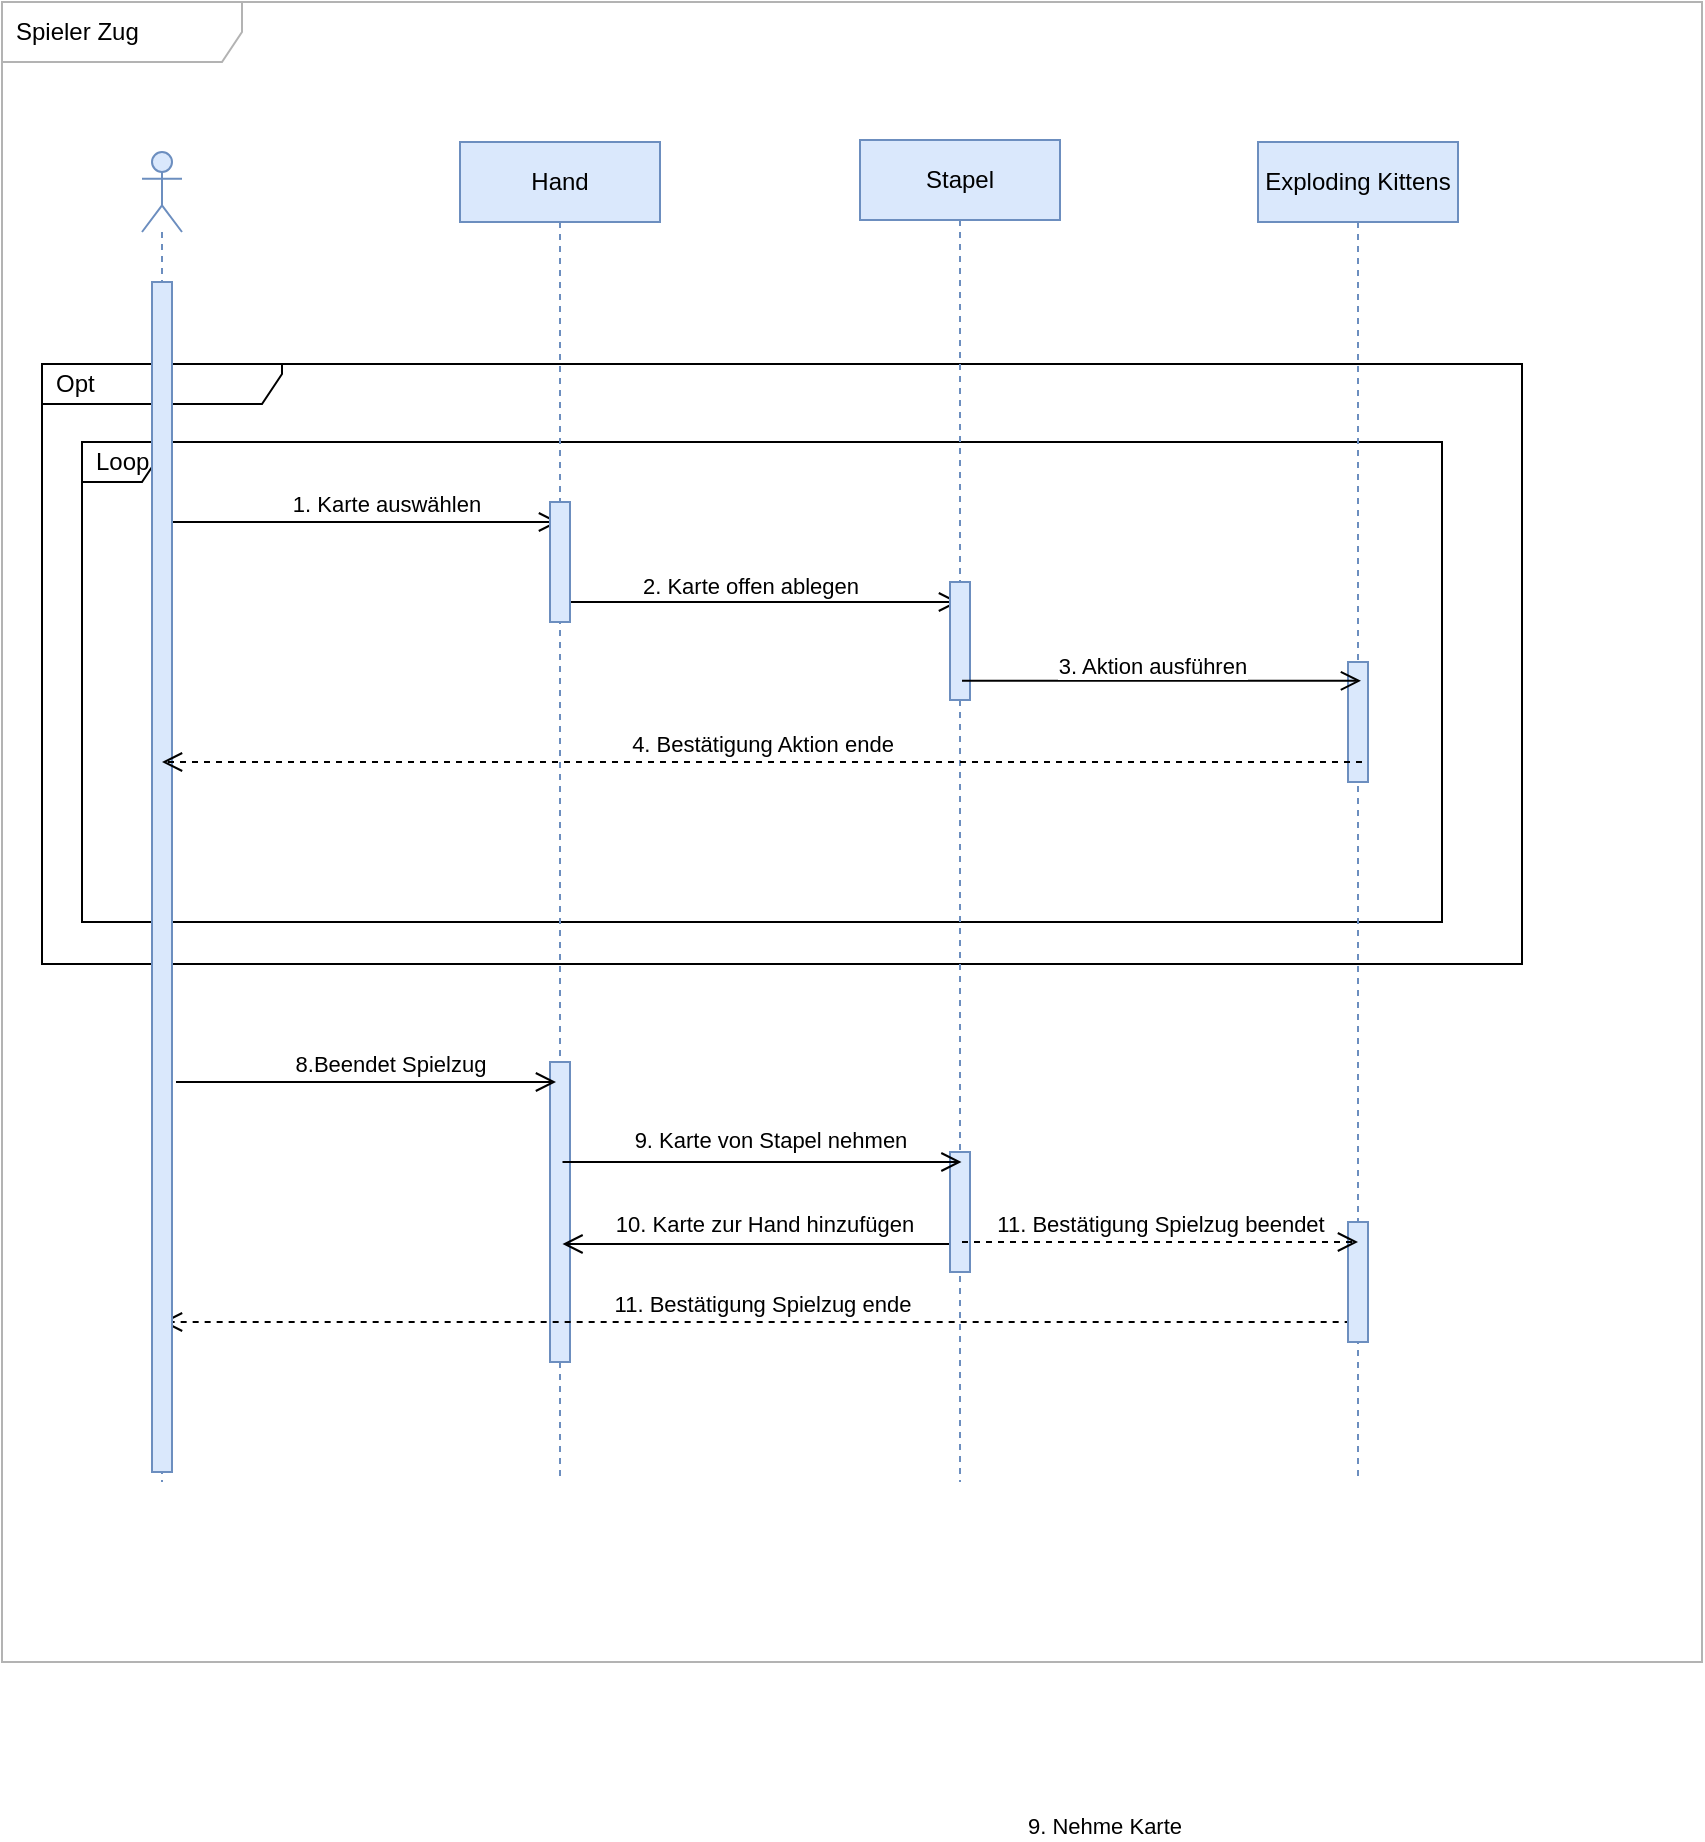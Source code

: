 <mxfile version="15.7.2" type="github">
  <diagram id="kgpKYQtTHZ0yAKxKKP6v" name="Page-1">
    <mxGraphModel dx="865" dy="1556" grid="1" gridSize="10" guides="1" tooltips="1" connect="1" arrows="1" fold="1" page="1" pageScale="1" pageWidth="850" pageHeight="1100" math="0" shadow="0">
      <root>
        <mxCell id="0" />
        <mxCell id="1" parent="0" />
        <mxCell id="2CA6974sQvlHss55F8z--73" value="Loop" style="shape=umlFrame;whiteSpace=wrap;html=1;width=40;height=20;boundedLbl=1;verticalAlign=middle;align=left;spacingLeft=5;rounded=0;labelBackgroundColor=none;strokeColor=default;fillColor=none;gradientColor=none;" vertex="1" parent="1">
          <mxGeometry x="40" y="200" width="680" height="240" as="geometry" />
        </mxCell>
        <mxCell id="2CA6974sQvlHss55F8z--70" value="Spieler Zug" style="shape=umlFrame;whiteSpace=wrap;html=1;width=120;height=30;boundedLbl=1;verticalAlign=middle;align=left;spacingLeft=5;rounded=0;labelBackgroundColor=none;strokeColor=#B3B3B3;fillColor=none;gradientColor=none;" vertex="1" parent="1">
          <mxGeometry y="-20" width="850" height="830" as="geometry" />
        </mxCell>
        <mxCell id="2CA6974sQvlHss55F8z--72" value="Opt" style="shape=umlFrame;whiteSpace=wrap;html=1;width=120;height=20;boundedLbl=1;verticalAlign=middle;align=left;spacingLeft=5;rounded=0;labelBackgroundColor=none;strokeColor=default;fillColor=none;gradientColor=none;" vertex="1" parent="1">
          <mxGeometry x="20" y="161" width="740" height="300" as="geometry" />
        </mxCell>
        <mxCell id="2CA6974sQvlHss55F8z--12" value="" style="endArrow=open;startArrow=none;endFill=0;startFill=0;endSize=8;html=1;verticalAlign=bottom;labelBackgroundColor=none;strokeWidth=1;rounded=0;" edge="1" parent="1" target="2CA6974sQvlHss55F8z--15">
          <mxGeometry width="160" relative="1" as="geometry">
            <mxPoint x="80" y="240" as="sourcePoint" />
            <mxPoint x="260" y="240" as="targetPoint" />
            <Array as="points">
              <mxPoint x="160" y="240" />
            </Array>
          </mxGeometry>
        </mxCell>
        <mxCell id="2CA6974sQvlHss55F8z--13" value="1. Karte auswählen" style="edgeLabel;html=1;align=center;verticalAlign=middle;resizable=0;points=[];" vertex="1" connectable="0" parent="2CA6974sQvlHss55F8z--12">
          <mxGeometry x="0.118" y="9" relative="1" as="geometry">
            <mxPoint x="1" as="offset" />
          </mxGeometry>
        </mxCell>
        <mxCell id="2CA6974sQvlHss55F8z--15" value="Hand" style="shape=umlLifeline;perimeter=lifelinePerimeter;whiteSpace=wrap;html=1;container=1;collapsible=0;recursiveResize=0;outlineConnect=0;rounded=0;labelBackgroundColor=none;fillColor=#dae8fc;strokeColor=#6c8ebf;" vertex="1" parent="1">
          <mxGeometry x="229" y="50" width="100" height="670" as="geometry" />
        </mxCell>
        <mxCell id="2CA6974sQvlHss55F8z--35" value="" style="endArrow=open;html=1;rounded=0;verticalAlign=bottom;strokeWidth=1;labelBackgroundColor=none;endFill=0;endSize=8;startFill=0;" edge="1" parent="2CA6974sQvlHss55F8z--15" target="2CA6974sQvlHss55F8z--16">
          <mxGeometry width="50" height="50" relative="1" as="geometry">
            <mxPoint x="50.004" y="230" as="sourcePoint" />
            <mxPoint x="189.18" y="230" as="targetPoint" />
            <Array as="points">
              <mxPoint x="110.68" y="230" />
            </Array>
          </mxGeometry>
        </mxCell>
        <mxCell id="2CA6974sQvlHss55F8z--75" value="2. Karte offen ablegen" style="edgeLabel;html=1;align=center;verticalAlign=middle;resizable=0;points=[];" vertex="1" connectable="0" parent="2CA6974sQvlHss55F8z--35">
          <mxGeometry x="-0.344" y="4" relative="1" as="geometry">
            <mxPoint x="29" y="-4" as="offset" />
          </mxGeometry>
        </mxCell>
        <mxCell id="2CA6974sQvlHss55F8z--84" value="" style="rounded=0;whiteSpace=wrap;html=1;labelBackgroundColor=none;strokeColor=#6c8ebf;fillColor=#dae8fc;" vertex="1" parent="2CA6974sQvlHss55F8z--15">
          <mxGeometry x="45" y="180" width="10" height="60" as="geometry" />
        </mxCell>
        <mxCell id="2CA6974sQvlHss55F8z--94" value="" style="rounded=0;whiteSpace=wrap;html=1;labelBackgroundColor=none;strokeColor=#6c8ebf;fillColor=#dae8fc;" vertex="1" parent="2CA6974sQvlHss55F8z--15">
          <mxGeometry x="45" y="460" width="10" height="150" as="geometry" />
        </mxCell>
        <mxCell id="2CA6974sQvlHss55F8z--16" value="Stapel" style="shape=umlLifeline;perimeter=lifelinePerimeter;whiteSpace=wrap;html=1;container=1;collapsible=0;recursiveResize=0;outlineConnect=0;rounded=0;labelBackgroundColor=none;fillColor=#dae8fc;strokeColor=#6c8ebf;" vertex="1" parent="1">
          <mxGeometry x="429" y="49" width="100" height="671" as="geometry" />
        </mxCell>
        <mxCell id="2CA6974sQvlHss55F8z--85" value="" style="rounded=0;whiteSpace=wrap;html=1;labelBackgroundColor=none;strokeColor=#6c8ebf;fillColor=#dae8fc;" vertex="1" parent="2CA6974sQvlHss55F8z--16">
          <mxGeometry x="45" y="221" width="10" height="59" as="geometry" />
        </mxCell>
        <mxCell id="2CA6974sQvlHss55F8z--88" value="" style="endArrow=open;html=1;rounded=0;verticalAlign=bottom;strokeWidth=1;labelBackgroundColor=none;endFill=0;endSize=8;startFill=0;" edge="1" parent="2CA6974sQvlHss55F8z--16">
          <mxGeometry width="50" height="50" relative="1" as="geometry">
            <mxPoint x="50.75" y="552" as="sourcePoint" />
            <mxPoint x="-148.746" y="552" as="targetPoint" />
            <Array as="points">
              <mxPoint x="-88.07" y="552" />
            </Array>
          </mxGeometry>
        </mxCell>
        <mxCell id="2CA6974sQvlHss55F8z--89" value="10. Karte zur Hand hinzufügen" style="edgeLabel;html=1;align=center;verticalAlign=middle;resizable=0;points=[];" vertex="1" connectable="0" parent="2CA6974sQvlHss55F8z--88">
          <mxGeometry x="-0.344" y="4" relative="1" as="geometry">
            <mxPoint x="-34" y="-14" as="offset" />
          </mxGeometry>
        </mxCell>
        <mxCell id="2CA6974sQvlHss55F8z--95" value="" style="rounded=0;whiteSpace=wrap;html=1;labelBackgroundColor=none;strokeColor=#6c8ebf;fillColor=#dae8fc;" vertex="1" parent="2CA6974sQvlHss55F8z--16">
          <mxGeometry x="45" y="506" width="10" height="60" as="geometry" />
        </mxCell>
        <mxCell id="2CA6974sQvlHss55F8z--104" value="11. Bestätigung Spielzug ende" style="endArrow=open;startArrow=none;endFill=0;startFill=0;endSize=8;html=1;verticalAlign=bottom;dashed=1;labelBackgroundColor=none;rounded=0;" edge="1" parent="2CA6974sQvlHss55F8z--16">
          <mxGeometry width="160" relative="1" as="geometry">
            <mxPoint x="251.33" y="591" as="sourcePoint" />
            <mxPoint x="-349.003" y="591" as="targetPoint" />
          </mxGeometry>
        </mxCell>
        <mxCell id="2CA6974sQvlHss55F8z--38" value="Exploding Kittens" style="shape=umlLifeline;perimeter=lifelinePerimeter;whiteSpace=wrap;html=1;container=1;collapsible=0;recursiveResize=0;outlineConnect=0;rounded=0;labelBackgroundColor=none;fillColor=#dae8fc;strokeColor=#6c8ebf;" vertex="1" parent="1">
          <mxGeometry x="628" y="50" width="100" height="670" as="geometry" />
        </mxCell>
        <mxCell id="2CA6974sQvlHss55F8z--80" value="" style="rounded=0;whiteSpace=wrap;html=1;labelBackgroundColor=none;strokeColor=#6c8ebf;fillColor=#dae8fc;" vertex="1" parent="2CA6974sQvlHss55F8z--38">
          <mxGeometry x="45" y="260" width="10" height="60" as="geometry" />
        </mxCell>
        <mxCell id="2CA6974sQvlHss55F8z--103" value="" style="rounded=0;whiteSpace=wrap;html=1;labelBackgroundColor=none;strokeColor=#6c8ebf;fillColor=#dae8fc;" vertex="1" parent="2CA6974sQvlHss55F8z--38">
          <mxGeometry x="45" y="540" width="10" height="60" as="geometry" />
        </mxCell>
        <mxCell id="2CA6974sQvlHss55F8z--42" value="" style="shape=umlLifeline;participant=umlActor;perimeter=lifelinePerimeter;whiteSpace=wrap;html=1;container=1;collapsible=0;recursiveResize=0;verticalAlign=top;spacingTop=36;outlineConnect=0;rounded=0;labelBackgroundColor=none;strokeColor=#6c8ebf;fillColor=#dae8fc;" vertex="1" parent="1">
          <mxGeometry x="70" y="55" width="20" height="665" as="geometry" />
        </mxCell>
        <mxCell id="2CA6974sQvlHss55F8z--69" value="" style="rounded=0;whiteSpace=wrap;html=1;labelBackgroundColor=none;strokeColor=#6c8ebf;fillColor=#dae8fc;" vertex="1" parent="2CA6974sQvlHss55F8z--42">
          <mxGeometry x="5" y="65" width="10" height="595" as="geometry" />
        </mxCell>
        <mxCell id="2CA6974sQvlHss55F8z--61" value="" style="endArrow=open;startArrow=none;endFill=0;startFill=0;endSize=8;html=1;verticalAlign=bottom;labelBackgroundColor=none;strokeWidth=1;rounded=0;" edge="1" parent="1">
          <mxGeometry width="160" relative="1" as="geometry">
            <mxPoint x="86.997" y="520" as="sourcePoint" />
            <mxPoint x="277" y="520" as="targetPoint" />
            <Array as="points">
              <mxPoint x="177.33" y="520" />
            </Array>
          </mxGeometry>
        </mxCell>
        <mxCell id="2CA6974sQvlHss55F8z--62" value="8.Beendet Spielzug" style="edgeLabel;html=1;align=center;verticalAlign=middle;resizable=0;points=[];" vertex="1" connectable="0" parent="2CA6974sQvlHss55F8z--61">
          <mxGeometry x="0.118" y="9" relative="1" as="geometry">
            <mxPoint x="1" as="offset" />
          </mxGeometry>
        </mxCell>
        <mxCell id="2CA6974sQvlHss55F8z--77" value="" style="endArrow=open;html=1;rounded=0;verticalAlign=bottom;strokeWidth=1;labelBackgroundColor=none;endFill=0;endSize=8;startFill=0;" edge="1" parent="1">
          <mxGeometry width="50" height="50" relative="1" as="geometry">
            <mxPoint x="480.004" y="319.41" as="sourcePoint" />
            <mxPoint x="679.5" y="319.41" as="targetPoint" />
            <Array as="points">
              <mxPoint x="540.68" y="319.41" />
            </Array>
          </mxGeometry>
        </mxCell>
        <mxCell id="2CA6974sQvlHss55F8z--78" value="3. Aktion ausführen" style="edgeLabel;html=1;align=center;verticalAlign=middle;resizable=0;points=[];" vertex="1" connectable="0" parent="2CA6974sQvlHss55F8z--77">
          <mxGeometry x="-0.344" y="4" relative="1" as="geometry">
            <mxPoint x="29" y="-4" as="offset" />
          </mxGeometry>
        </mxCell>
        <mxCell id="2CA6974sQvlHss55F8z--79" value="11. Bestätigung Spielzug beendet" style="endArrow=open;startArrow=none;endFill=0;startFill=0;endSize=8;html=1;verticalAlign=bottom;labelBackgroundColor=none;rounded=0;dashed=1;" edge="1" parent="1">
          <mxGeometry width="160" relative="1" as="geometry">
            <mxPoint x="480" y="600" as="sourcePoint" />
            <mxPoint x="678" y="600" as="targetPoint" />
          </mxGeometry>
        </mxCell>
        <mxCell id="2CA6974sQvlHss55F8z--82" value="4. Bestätigung Aktion ende" style="endArrow=open;startArrow=none;endFill=0;startFill=0;endSize=8;html=1;verticalAlign=bottom;dashed=1;labelBackgroundColor=none;rounded=0;" edge="1" parent="1" target="2CA6974sQvlHss55F8z--42">
          <mxGeometry width="160" relative="1" as="geometry">
            <mxPoint x="680" y="360" as="sourcePoint" />
            <mxPoint x="100.0" y="360" as="targetPoint" />
          </mxGeometry>
        </mxCell>
        <mxCell id="2CA6974sQvlHss55F8z--86" value="" style="endArrow=open;html=1;rounded=0;verticalAlign=bottom;strokeWidth=1;labelBackgroundColor=none;endFill=0;endSize=8;startFill=0;" edge="1" parent="1">
          <mxGeometry width="50" height="50" relative="1" as="geometry">
            <mxPoint x="280.254" y="560" as="sourcePoint" />
            <mxPoint x="479.75" y="560" as="targetPoint" />
            <Array as="points">
              <mxPoint x="340.93" y="560" />
            </Array>
          </mxGeometry>
        </mxCell>
        <mxCell id="2CA6974sQvlHss55F8z--87" value="9. Nehme Karte" style="edgeLabel;html=1;align=center;verticalAlign=middle;resizable=0;points=[];" vertex="1" connectable="0" parent="2CA6974sQvlHss55F8z--86">
          <mxGeometry x="-0.344" y="4" relative="1" as="geometry">
            <mxPoint x="205" y="336" as="offset" />
          </mxGeometry>
        </mxCell>
        <mxCell id="2CA6974sQvlHss55F8z--99" value="9. Karte von Stapel nehmen" style="edgeLabel;html=1;align=center;verticalAlign=middle;resizable=0;points=[];" vertex="1" connectable="0" parent="2CA6974sQvlHss55F8z--86">
          <mxGeometry x="0.117" y="7" relative="1" as="geometry">
            <mxPoint x="-8" y="-4" as="offset" />
          </mxGeometry>
        </mxCell>
      </root>
    </mxGraphModel>
  </diagram>
</mxfile>
